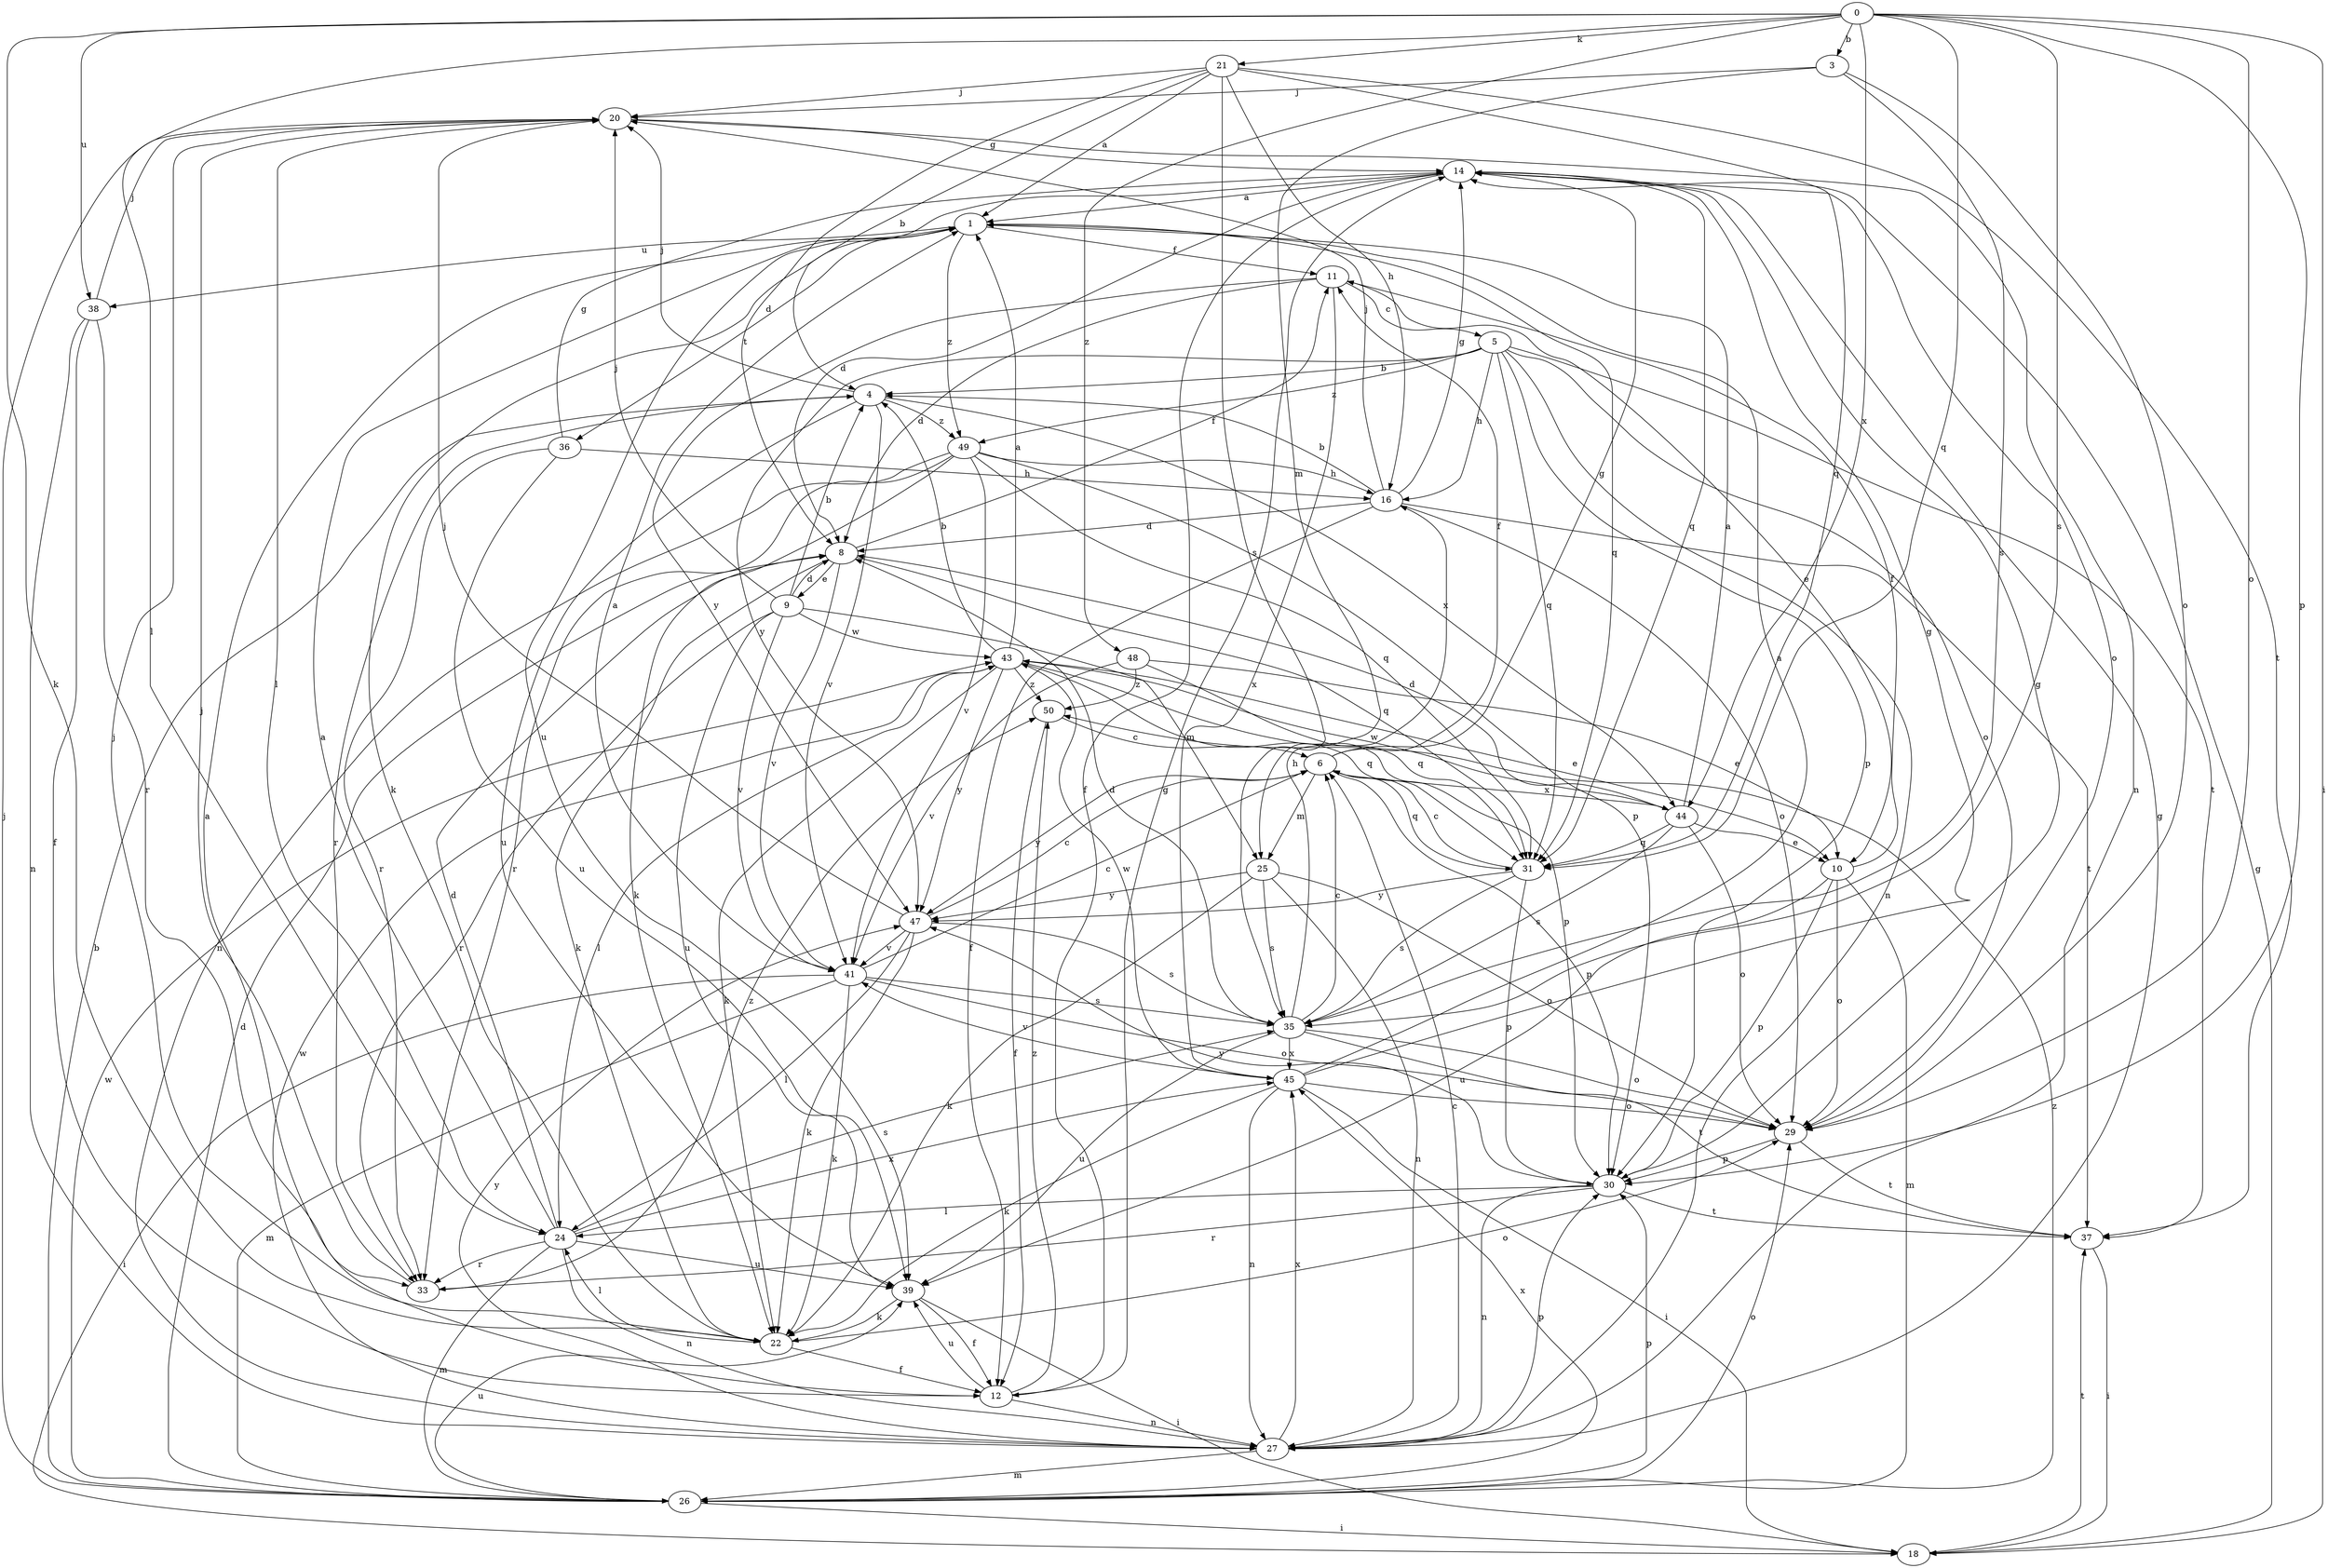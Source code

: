 strict digraph  {
0;
1;
3;
4;
5;
6;
8;
9;
10;
11;
12;
14;
16;
18;
20;
21;
22;
24;
25;
26;
27;
29;
30;
31;
33;
35;
36;
37;
38;
39;
41;
43;
44;
45;
47;
48;
49;
50;
0 -> 3  [label=b];
0 -> 18  [label=i];
0 -> 21  [label=k];
0 -> 22  [label=k];
0 -> 24  [label=l];
0 -> 29  [label=o];
0 -> 30  [label=p];
0 -> 31  [label=q];
0 -> 35  [label=s];
0 -> 38  [label=u];
0 -> 44  [label=x];
0 -> 48  [label=z];
1 -> 11  [label=f];
1 -> 22  [label=k];
1 -> 31  [label=q];
1 -> 36  [label=t];
1 -> 38  [label=u];
1 -> 49  [label=z];
3 -> 20  [label=j];
3 -> 25  [label=m];
3 -> 29  [label=o];
3 -> 35  [label=s];
4 -> 20  [label=j];
4 -> 33  [label=r];
4 -> 39  [label=u];
4 -> 41  [label=v];
4 -> 44  [label=x];
4 -> 49  [label=z];
5 -> 4  [label=b];
5 -> 16  [label=h];
5 -> 27  [label=n];
5 -> 29  [label=o];
5 -> 30  [label=p];
5 -> 31  [label=q];
5 -> 37  [label=t];
5 -> 47  [label=y];
5 -> 49  [label=z];
6 -> 11  [label=f];
6 -> 14  [label=g];
6 -> 25  [label=m];
6 -> 30  [label=p];
6 -> 31  [label=q];
6 -> 44  [label=x];
6 -> 47  [label=y];
8 -> 9  [label=e];
8 -> 11  [label=f];
8 -> 22  [label=k];
8 -> 31  [label=q];
8 -> 41  [label=v];
9 -> 4  [label=b];
9 -> 8  [label=d];
9 -> 20  [label=j];
9 -> 25  [label=m];
9 -> 33  [label=r];
9 -> 39  [label=u];
9 -> 41  [label=v];
9 -> 43  [label=w];
10 -> 11  [label=f];
10 -> 26  [label=m];
10 -> 29  [label=o];
10 -> 30  [label=p];
10 -> 39  [label=u];
11 -> 5  [label=c];
11 -> 8  [label=d];
11 -> 10  [label=e];
11 -> 45  [label=x];
11 -> 47  [label=y];
12 -> 1  [label=a];
12 -> 14  [label=g];
12 -> 27  [label=n];
12 -> 39  [label=u];
12 -> 50  [label=z];
14 -> 1  [label=a];
14 -> 8  [label=d];
14 -> 12  [label=f];
14 -> 29  [label=o];
14 -> 31  [label=q];
14 -> 39  [label=u];
16 -> 4  [label=b];
16 -> 8  [label=d];
16 -> 12  [label=f];
16 -> 14  [label=g];
16 -> 20  [label=j];
16 -> 29  [label=o];
16 -> 37  [label=t];
18 -> 14  [label=g];
18 -> 37  [label=t];
20 -> 14  [label=g];
20 -> 24  [label=l];
20 -> 27  [label=n];
21 -> 1  [label=a];
21 -> 4  [label=b];
21 -> 8  [label=d];
21 -> 16  [label=h];
21 -> 20  [label=j];
21 -> 31  [label=q];
21 -> 35  [label=s];
21 -> 37  [label=t];
22 -> 12  [label=f];
22 -> 20  [label=j];
22 -> 24  [label=l];
22 -> 29  [label=o];
24 -> 1  [label=a];
24 -> 8  [label=d];
24 -> 26  [label=m];
24 -> 27  [label=n];
24 -> 33  [label=r];
24 -> 35  [label=s];
24 -> 39  [label=u];
24 -> 45  [label=x];
25 -> 22  [label=k];
25 -> 27  [label=n];
25 -> 29  [label=o];
25 -> 35  [label=s];
25 -> 47  [label=y];
26 -> 4  [label=b];
26 -> 8  [label=d];
26 -> 18  [label=i];
26 -> 20  [label=j];
26 -> 29  [label=o];
26 -> 30  [label=p];
26 -> 39  [label=u];
26 -> 43  [label=w];
26 -> 45  [label=x];
26 -> 50  [label=z];
27 -> 6  [label=c];
27 -> 14  [label=g];
27 -> 26  [label=m];
27 -> 30  [label=p];
27 -> 43  [label=w];
27 -> 45  [label=x];
27 -> 47  [label=y];
29 -> 30  [label=p];
29 -> 37  [label=t];
30 -> 14  [label=g];
30 -> 24  [label=l];
30 -> 27  [label=n];
30 -> 33  [label=r];
30 -> 37  [label=t];
30 -> 47  [label=y];
31 -> 6  [label=c];
31 -> 30  [label=p];
31 -> 35  [label=s];
31 -> 47  [label=y];
33 -> 20  [label=j];
33 -> 50  [label=z];
35 -> 6  [label=c];
35 -> 8  [label=d];
35 -> 16  [label=h];
35 -> 29  [label=o];
35 -> 37  [label=t];
35 -> 39  [label=u];
35 -> 45  [label=x];
36 -> 14  [label=g];
36 -> 16  [label=h];
36 -> 33  [label=r];
36 -> 39  [label=u];
37 -> 18  [label=i];
38 -> 12  [label=f];
38 -> 20  [label=j];
38 -> 27  [label=n];
38 -> 33  [label=r];
39 -> 12  [label=f];
39 -> 18  [label=i];
39 -> 22  [label=k];
41 -> 1  [label=a];
41 -> 6  [label=c];
41 -> 18  [label=i];
41 -> 22  [label=k];
41 -> 26  [label=m];
41 -> 29  [label=o];
41 -> 35  [label=s];
43 -> 1  [label=a];
43 -> 4  [label=b];
43 -> 10  [label=e];
43 -> 22  [label=k];
43 -> 24  [label=l];
43 -> 30  [label=p];
43 -> 31  [label=q];
43 -> 47  [label=y];
43 -> 50  [label=z];
44 -> 1  [label=a];
44 -> 8  [label=d];
44 -> 10  [label=e];
44 -> 29  [label=o];
44 -> 31  [label=q];
44 -> 35  [label=s];
44 -> 43  [label=w];
45 -> 1  [label=a];
45 -> 14  [label=g];
45 -> 18  [label=i];
45 -> 22  [label=k];
45 -> 27  [label=n];
45 -> 29  [label=o];
45 -> 41  [label=v];
45 -> 43  [label=w];
47 -> 6  [label=c];
47 -> 20  [label=j];
47 -> 22  [label=k];
47 -> 24  [label=l];
47 -> 35  [label=s];
47 -> 41  [label=v];
48 -> 10  [label=e];
48 -> 31  [label=q];
48 -> 41  [label=v];
48 -> 50  [label=z];
49 -> 16  [label=h];
49 -> 22  [label=k];
49 -> 27  [label=n];
49 -> 30  [label=p];
49 -> 31  [label=q];
49 -> 33  [label=r];
49 -> 41  [label=v];
50 -> 6  [label=c];
50 -> 12  [label=f];
}
